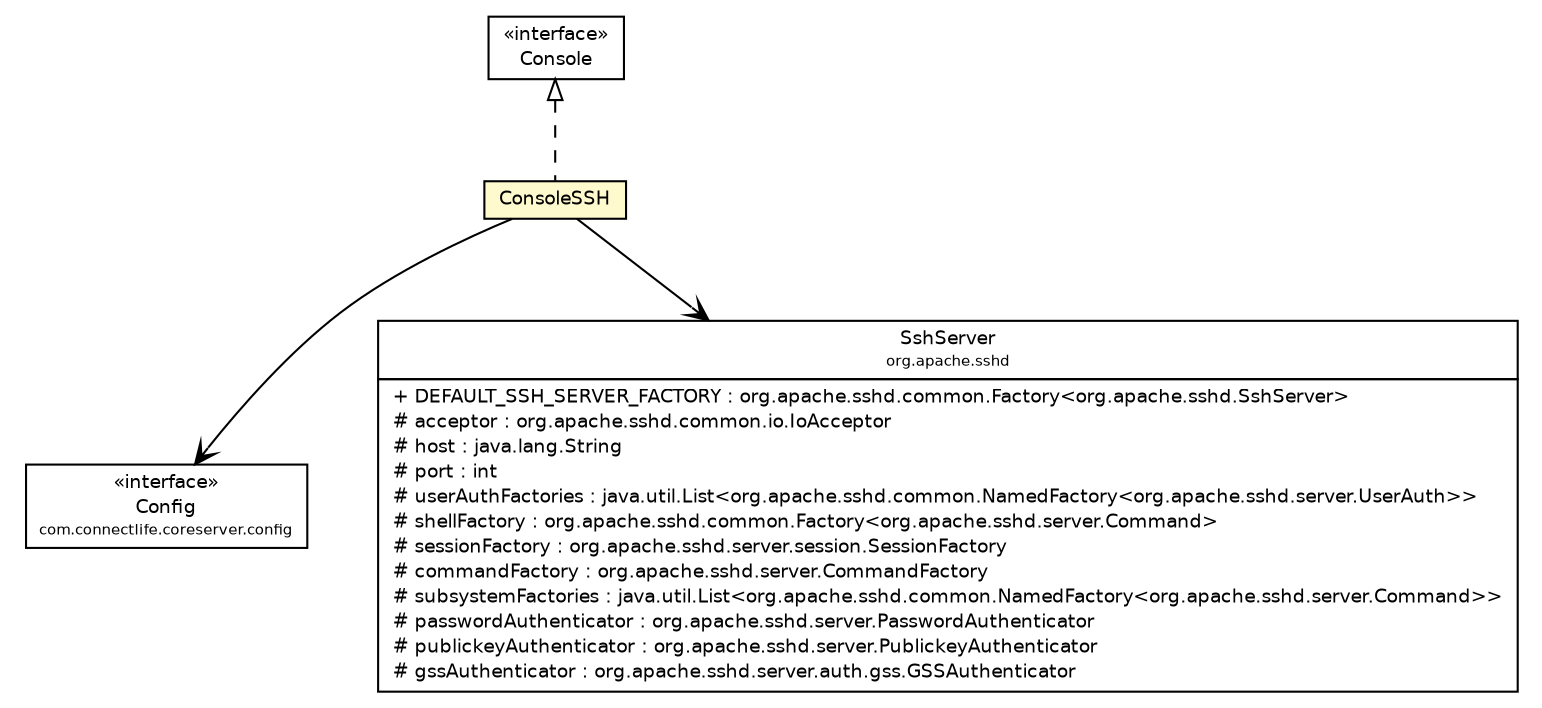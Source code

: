 #!/usr/local/bin/dot
#
# Class diagram 
# Generated by UMLGraph version 5.1 (http://www.umlgraph.org/)
#

digraph G {
	edge [fontname="Helvetica",fontsize=10,labelfontname="Helvetica",labelfontsize=10];
	node [fontname="Helvetica",fontsize=10,shape=plaintext];
	nodesep=0.25;
	ranksep=0.5;
	// com.connectlife.coreserver.console.ConsoleSSH
	c1771 [label=<<table title="com.connectlife.coreserver.console.ConsoleSSH" border="0" cellborder="1" cellspacing="0" cellpadding="2" port="p" bgcolor="lemonChiffon" href="./ConsoleSSH.html">
		<tr><td><table border="0" cellspacing="0" cellpadding="1">
<tr><td align="center" balign="center"> ConsoleSSH </td></tr>
		</table></td></tr>
		</table>>, fontname="Helvetica", fontcolor="black", fontsize=9.0];
	// com.connectlife.coreserver.console.Console
	c1773 [label=<<table title="com.connectlife.coreserver.console.Console" border="0" cellborder="1" cellspacing="0" cellpadding="2" port="p" href="./Console.html">
		<tr><td><table border="0" cellspacing="0" cellpadding="1">
<tr><td align="center" balign="center"> &#171;interface&#187; </td></tr>
<tr><td align="center" balign="center"> Console </td></tr>
		</table></td></tr>
		</table>>, fontname="Helvetica", fontcolor="black", fontsize=9.0];
	// com.connectlife.coreserver.config.Config
	c1779 [label=<<table title="com.connectlife.coreserver.config.Config" border="0" cellborder="1" cellspacing="0" cellpadding="2" port="p" href="../config/Config.html">
		<tr><td><table border="0" cellspacing="0" cellpadding="1">
<tr><td align="center" balign="center"> &#171;interface&#187; </td></tr>
<tr><td align="center" balign="center"> Config </td></tr>
<tr><td align="center" balign="center"><font point-size="7.0"> com.connectlife.coreserver.config </font></td></tr>
		</table></td></tr>
		</table>>, fontname="Helvetica", fontcolor="black", fontsize=9.0];
	//com.connectlife.coreserver.console.ConsoleSSH implements com.connectlife.coreserver.console.Console
	c1773:p -> c1771:p [dir=back,arrowtail=empty,style=dashed];
	// com.connectlife.coreserver.console.ConsoleSSH NAVASSOC com.connectlife.coreserver.config.Config
	c1771:p -> c1779:p [taillabel="", label="", headlabel="", fontname="Helvetica", fontcolor="black", fontsize=10.0, color="black", arrowhead=open];
	// com.connectlife.coreserver.console.ConsoleSSH NAVASSOC org.apache.sshd.SshServer
	c1771:p -> c1796:p [taillabel="", label="", headlabel="", fontname="Helvetica", fontcolor="black", fontsize=10.0, color="black", arrowhead=open];
	// org.apache.sshd.SshServer
	c1796 [label=<<table title="org.apache.sshd.SshServer" border="0" cellborder="1" cellspacing="0" cellpadding="2" port="p" href="http://java.sun.com/j2se/1.4.2/docs/api/org/apache/sshd/SshServer.html">
		<tr><td><table border="0" cellspacing="0" cellpadding="1">
<tr><td align="center" balign="center"> SshServer </td></tr>
<tr><td align="center" balign="center"><font point-size="7.0"> org.apache.sshd </font></td></tr>
		</table></td></tr>
		<tr><td><table border="0" cellspacing="0" cellpadding="1">
<tr><td align="left" balign="left"> + DEFAULT_SSH_SERVER_FACTORY : org.apache.sshd.common.Factory&lt;org.apache.sshd.SshServer&gt; </td></tr>
<tr><td align="left" balign="left"> # acceptor : org.apache.sshd.common.io.IoAcceptor </td></tr>
<tr><td align="left" balign="left"> # host : java.lang.String </td></tr>
<tr><td align="left" balign="left"> # port : int </td></tr>
<tr><td align="left" balign="left"> # userAuthFactories : java.util.List&lt;org.apache.sshd.common.NamedFactory&lt;org.apache.sshd.server.UserAuth&gt;&gt; </td></tr>
<tr><td align="left" balign="left"> # shellFactory : org.apache.sshd.common.Factory&lt;org.apache.sshd.server.Command&gt; </td></tr>
<tr><td align="left" balign="left"> # sessionFactory : org.apache.sshd.server.session.SessionFactory </td></tr>
<tr><td align="left" balign="left"> # commandFactory : org.apache.sshd.server.CommandFactory </td></tr>
<tr><td align="left" balign="left"> # subsystemFactories : java.util.List&lt;org.apache.sshd.common.NamedFactory&lt;org.apache.sshd.server.Command&gt;&gt; </td></tr>
<tr><td align="left" balign="left"> # passwordAuthenticator : org.apache.sshd.server.PasswordAuthenticator </td></tr>
<tr><td align="left" balign="left"> # publickeyAuthenticator : org.apache.sshd.server.PublickeyAuthenticator </td></tr>
<tr><td align="left" balign="left"> # gssAuthenticator : org.apache.sshd.server.auth.gss.GSSAuthenticator </td></tr>
		</table></td></tr>
		</table>>, fontname="Helvetica", fontcolor="black", fontsize=9.0];
}

